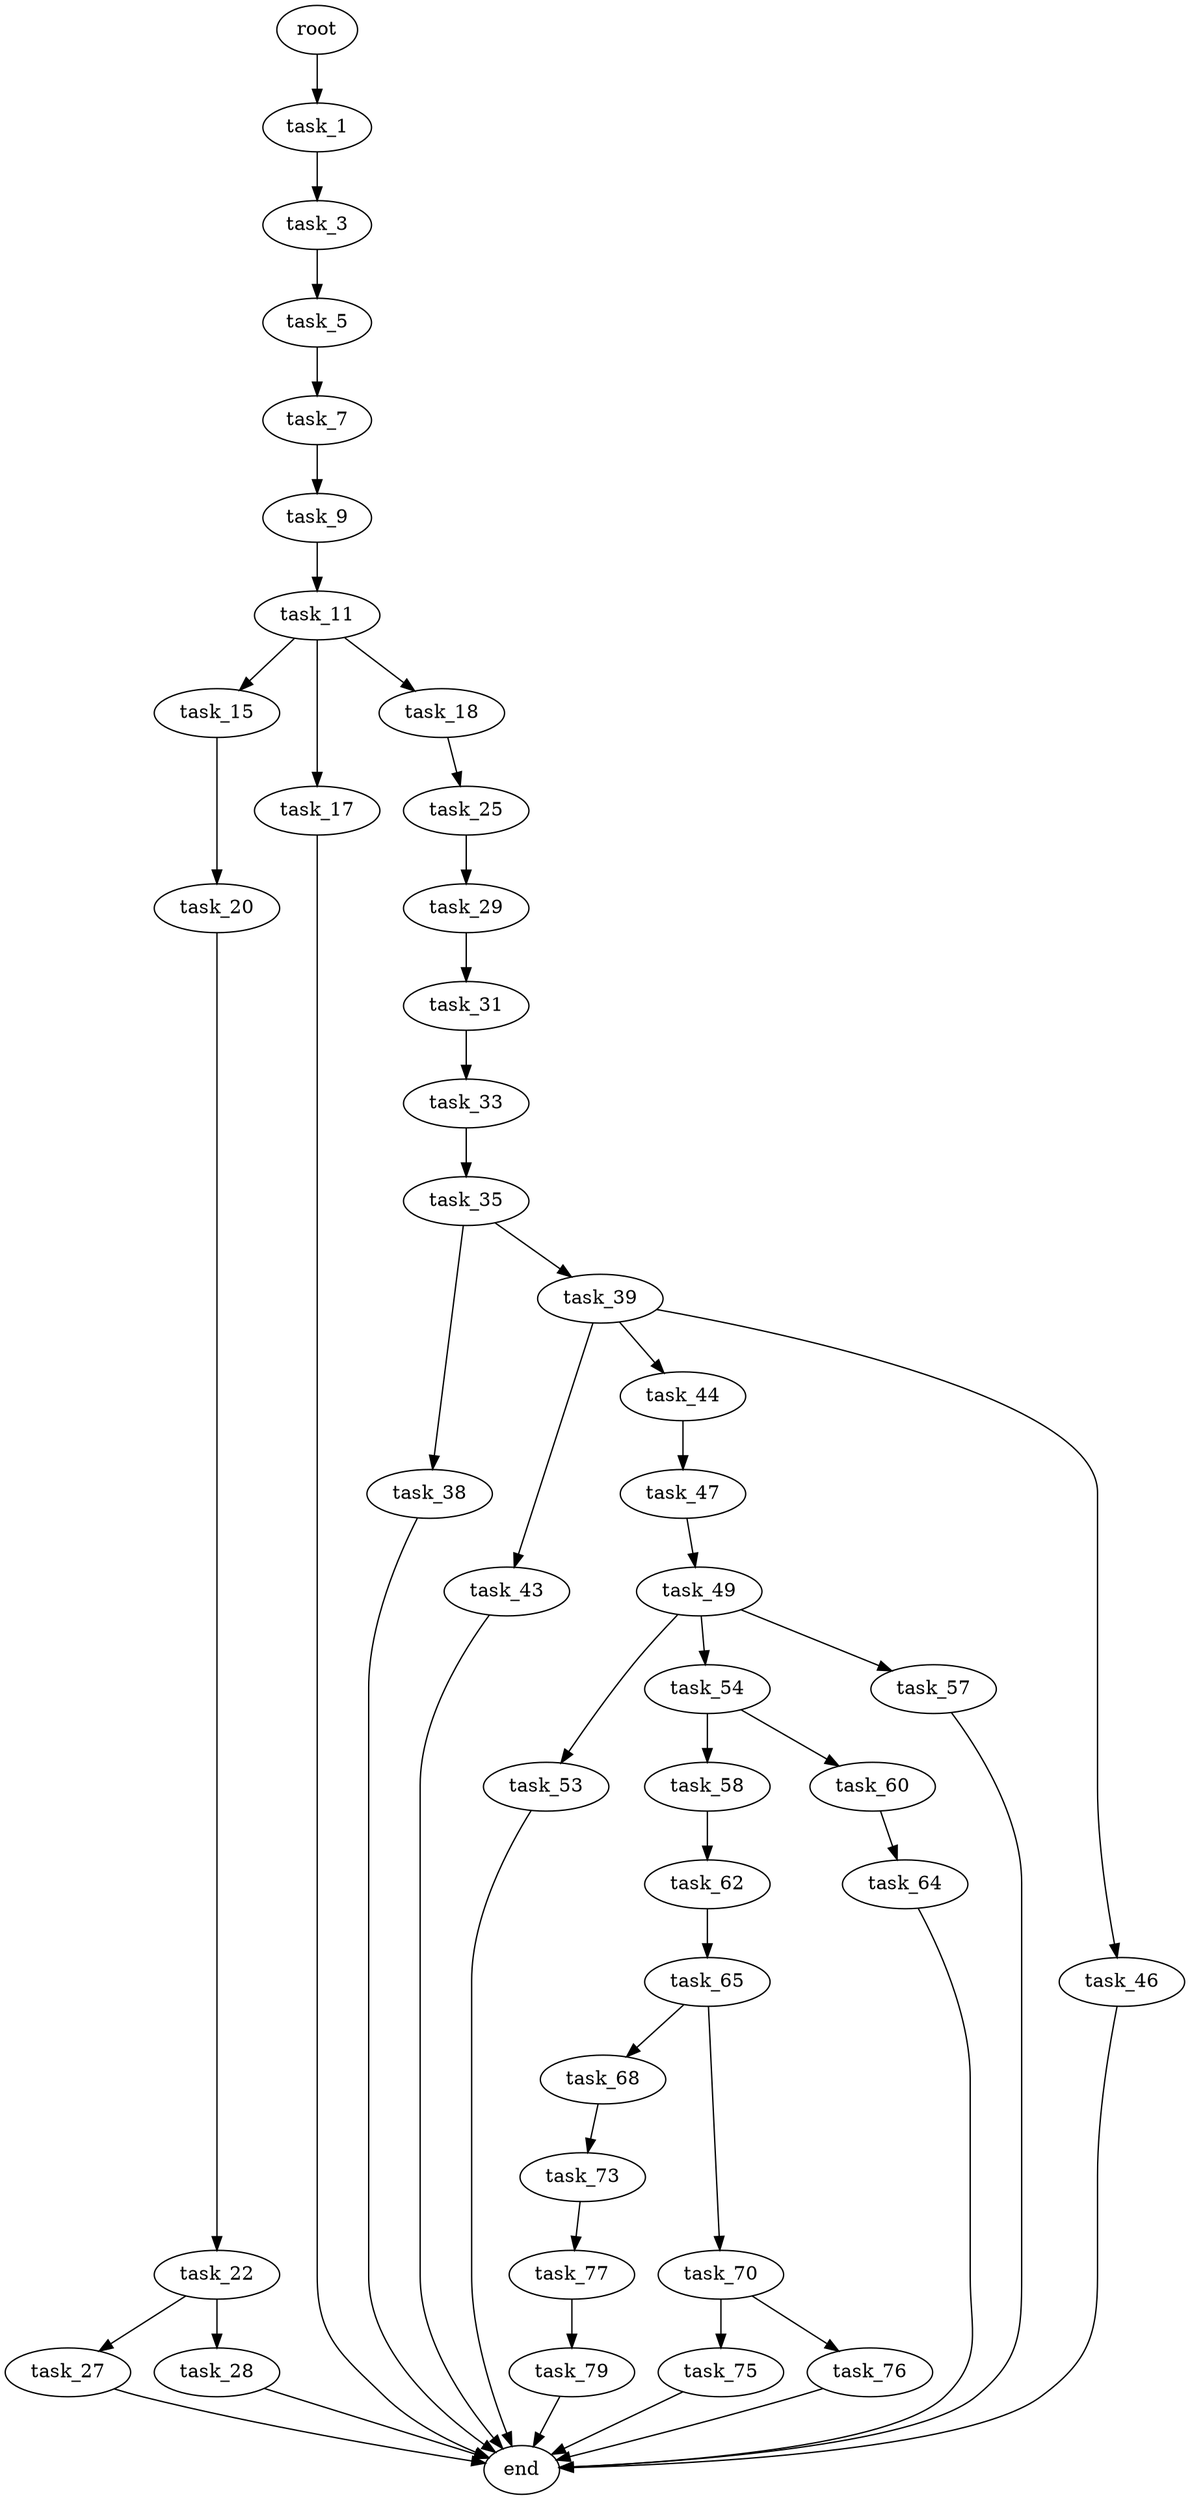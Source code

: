 digraph G {
  root [size="0.000000"];
  task_1 [size="134217728000.000000"];
  task_3 [size="242763385826.000000"];
  task_5 [size="134217728000.000000"];
  task_7 [size="4651272096.000000"];
  task_9 [size="134217728000.000000"];
  task_11 [size="8589934592.000000"];
  task_15 [size="755091984418.000000"];
  task_17 [size="13795782080.000000"];
  task_18 [size="123943229891.000000"];
  task_20 [size="782757789696.000000"];
  task_22 [size="603486315319.000000"];
  task_25 [size="96762225455.000000"];
  task_27 [size="28991029248.000000"];
  task_28 [size="41922747417.000000"];
  task_29 [size="160447139566.000000"];
  task_31 [size="33262046789.000000"];
  task_33 [size="6492637693.000000"];
  task_35 [size="231928233984.000000"];
  task_38 [size="1001350240576.000000"];
  task_39 [size="1073741824000.000000"];
  task_43 [size="24201198814.000000"];
  task_44 [size="13085655435.000000"];
  task_46 [size="38342611384.000000"];
  task_47 [size="11448718515.000000"];
  task_49 [size="244847245585.000000"];
  task_53 [size="68719476736.000000"];
  task_54 [size="68719476736.000000"];
  task_57 [size="653818556475.000000"];
  task_58 [size="86977370478.000000"];
  task_60 [size="549755813888.000000"];
  task_62 [size="593094461407.000000"];
  task_64 [size="277334616687.000000"];
  task_65 [size="1073741824000.000000"];
  task_68 [size="1498825735.000000"];
  task_70 [size="212359203047.000000"];
  task_73 [size="252751144153.000000"];
  task_75 [size="688548383109.000000"];
  task_76 [size="12247009624.000000"];
  task_77 [size="134217728000.000000"];
  task_79 [size="2786191338.000000"];
  end [size="0.000000"];

  root -> task_1 [size="1.000000"];
  task_1 -> task_3 [size="209715200.000000"];
  task_3 -> task_5 [size="838860800.000000"];
  task_5 -> task_7 [size="209715200.000000"];
  task_7 -> task_9 [size="75497472.000000"];
  task_9 -> task_11 [size="209715200.000000"];
  task_11 -> task_15 [size="33554432.000000"];
  task_11 -> task_17 [size="33554432.000000"];
  task_11 -> task_18 [size="33554432.000000"];
  task_15 -> task_20 [size="679477248.000000"];
  task_17 -> end [size="1.000000"];
  task_18 -> task_25 [size="301989888.000000"];
  task_20 -> task_22 [size="679477248.000000"];
  task_22 -> task_27 [size="679477248.000000"];
  task_22 -> task_28 [size="679477248.000000"];
  task_25 -> task_29 [size="134217728.000000"];
  task_27 -> end [size="1.000000"];
  task_28 -> end [size="1.000000"];
  task_29 -> task_31 [size="301989888.000000"];
  task_31 -> task_33 [size="536870912.000000"];
  task_33 -> task_35 [size="679477248.000000"];
  task_35 -> task_38 [size="301989888.000000"];
  task_35 -> task_39 [size="301989888.000000"];
  task_38 -> end [size="1.000000"];
  task_39 -> task_43 [size="838860800.000000"];
  task_39 -> task_44 [size="838860800.000000"];
  task_39 -> task_46 [size="838860800.000000"];
  task_43 -> end [size="1.000000"];
  task_44 -> task_47 [size="411041792.000000"];
  task_46 -> end [size="1.000000"];
  task_47 -> task_49 [size="209715200.000000"];
  task_49 -> task_53 [size="301989888.000000"];
  task_49 -> task_54 [size="301989888.000000"];
  task_49 -> task_57 [size="301989888.000000"];
  task_53 -> end [size="1.000000"];
  task_54 -> task_58 [size="134217728.000000"];
  task_54 -> task_60 [size="134217728.000000"];
  task_57 -> end [size="1.000000"];
  task_58 -> task_62 [size="75497472.000000"];
  task_60 -> task_64 [size="536870912.000000"];
  task_62 -> task_65 [size="536870912.000000"];
  task_64 -> end [size="1.000000"];
  task_65 -> task_68 [size="838860800.000000"];
  task_65 -> task_70 [size="838860800.000000"];
  task_68 -> task_73 [size="75497472.000000"];
  task_70 -> task_75 [size="301989888.000000"];
  task_70 -> task_76 [size="301989888.000000"];
  task_73 -> task_77 [size="411041792.000000"];
  task_75 -> end [size="1.000000"];
  task_76 -> end [size="1.000000"];
  task_77 -> task_79 [size="209715200.000000"];
  task_79 -> end [size="1.000000"];
}
